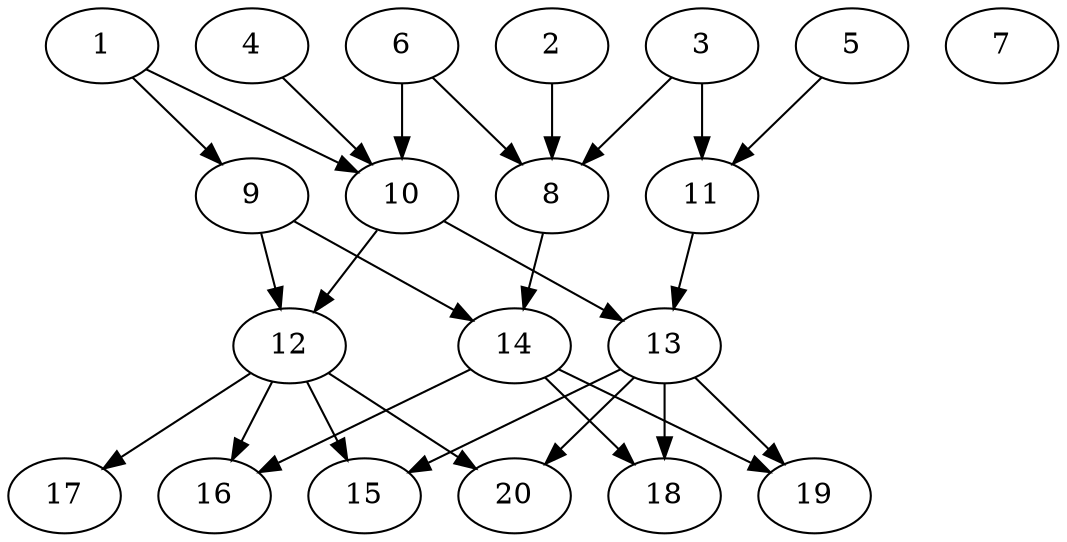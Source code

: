 // DAG automatically generated by daggen at Tue Jul 23 14:23:30 2019
// ./daggen --dot -n 20 --ccr 0.4 --fat 0.6 --regular 0.5 --density 0.6 --mindata 5242880 --maxdata 52428800 
digraph G {
  1 [size="41090560", alpha="0.03", expect_size="16436224"] 
  1 -> 9 [size ="16436224"]
  1 -> 10 [size ="16436224"]
  2 [size="62095360", alpha="0.15", expect_size="24838144"] 
  2 -> 8 [size ="24838144"]
  3 [size="119662080", alpha="0.08", expect_size="47864832"] 
  3 -> 8 [size ="47864832"]
  3 -> 11 [size ="47864832"]
  4 [size="84994560", alpha="0.17", expect_size="33997824"] 
  4 -> 10 [size ="33997824"]
  5 [size="40028160", alpha="0.13", expect_size="16011264"] 
  5 -> 11 [size ="16011264"]
  6 [size="122355200", alpha="0.12", expect_size="48942080"] 
  6 -> 8 [size ="48942080"]
  6 -> 10 [size ="48942080"]
  7 [size="95173120", alpha="0.12", expect_size="38069248"] 
  8 [size="84992000", alpha="0.01", expect_size="33996800"] 
  8 -> 14 [size ="33996800"]
  9 [size="117624320", alpha="0.02", expect_size="47049728"] 
  9 -> 12 [size ="47049728"]
  9 -> 14 [size ="47049728"]
  10 [size="81108480", alpha="0.03", expect_size="32443392"] 
  10 -> 12 [size ="32443392"]
  10 -> 13 [size ="32443392"]
  11 [size="59517440", alpha="0.02", expect_size="23806976"] 
  11 -> 13 [size ="23806976"]
  12 [size="74805760", alpha="0.13", expect_size="29922304"] 
  12 -> 15 [size ="29922304"]
  12 -> 16 [size ="29922304"]
  12 -> 17 [size ="29922304"]
  12 -> 20 [size ="29922304"]
  13 [size="43978240", alpha="0.12", expect_size="17591296"] 
  13 -> 15 [size ="17591296"]
  13 -> 18 [size ="17591296"]
  13 -> 19 [size ="17591296"]
  13 -> 20 [size ="17591296"]
  14 [size="94095360", alpha="0.11", expect_size="37638144"] 
  14 -> 16 [size ="37638144"]
  14 -> 18 [size ="37638144"]
  14 -> 19 [size ="37638144"]
  15 [size="77294080", alpha="0.11", expect_size="30917632"] 
  16 [size="35415040", alpha="0.12", expect_size="14166016"] 
  17 [size="106557440", alpha="0.11", expect_size="42622976"] 
  18 [size="58119680", alpha="0.06", expect_size="23247872"] 
  19 [size="65064960", alpha="0.03", expect_size="26025984"] 
  20 [size="74772480", alpha="0.04", expect_size="29908992"] 
}
